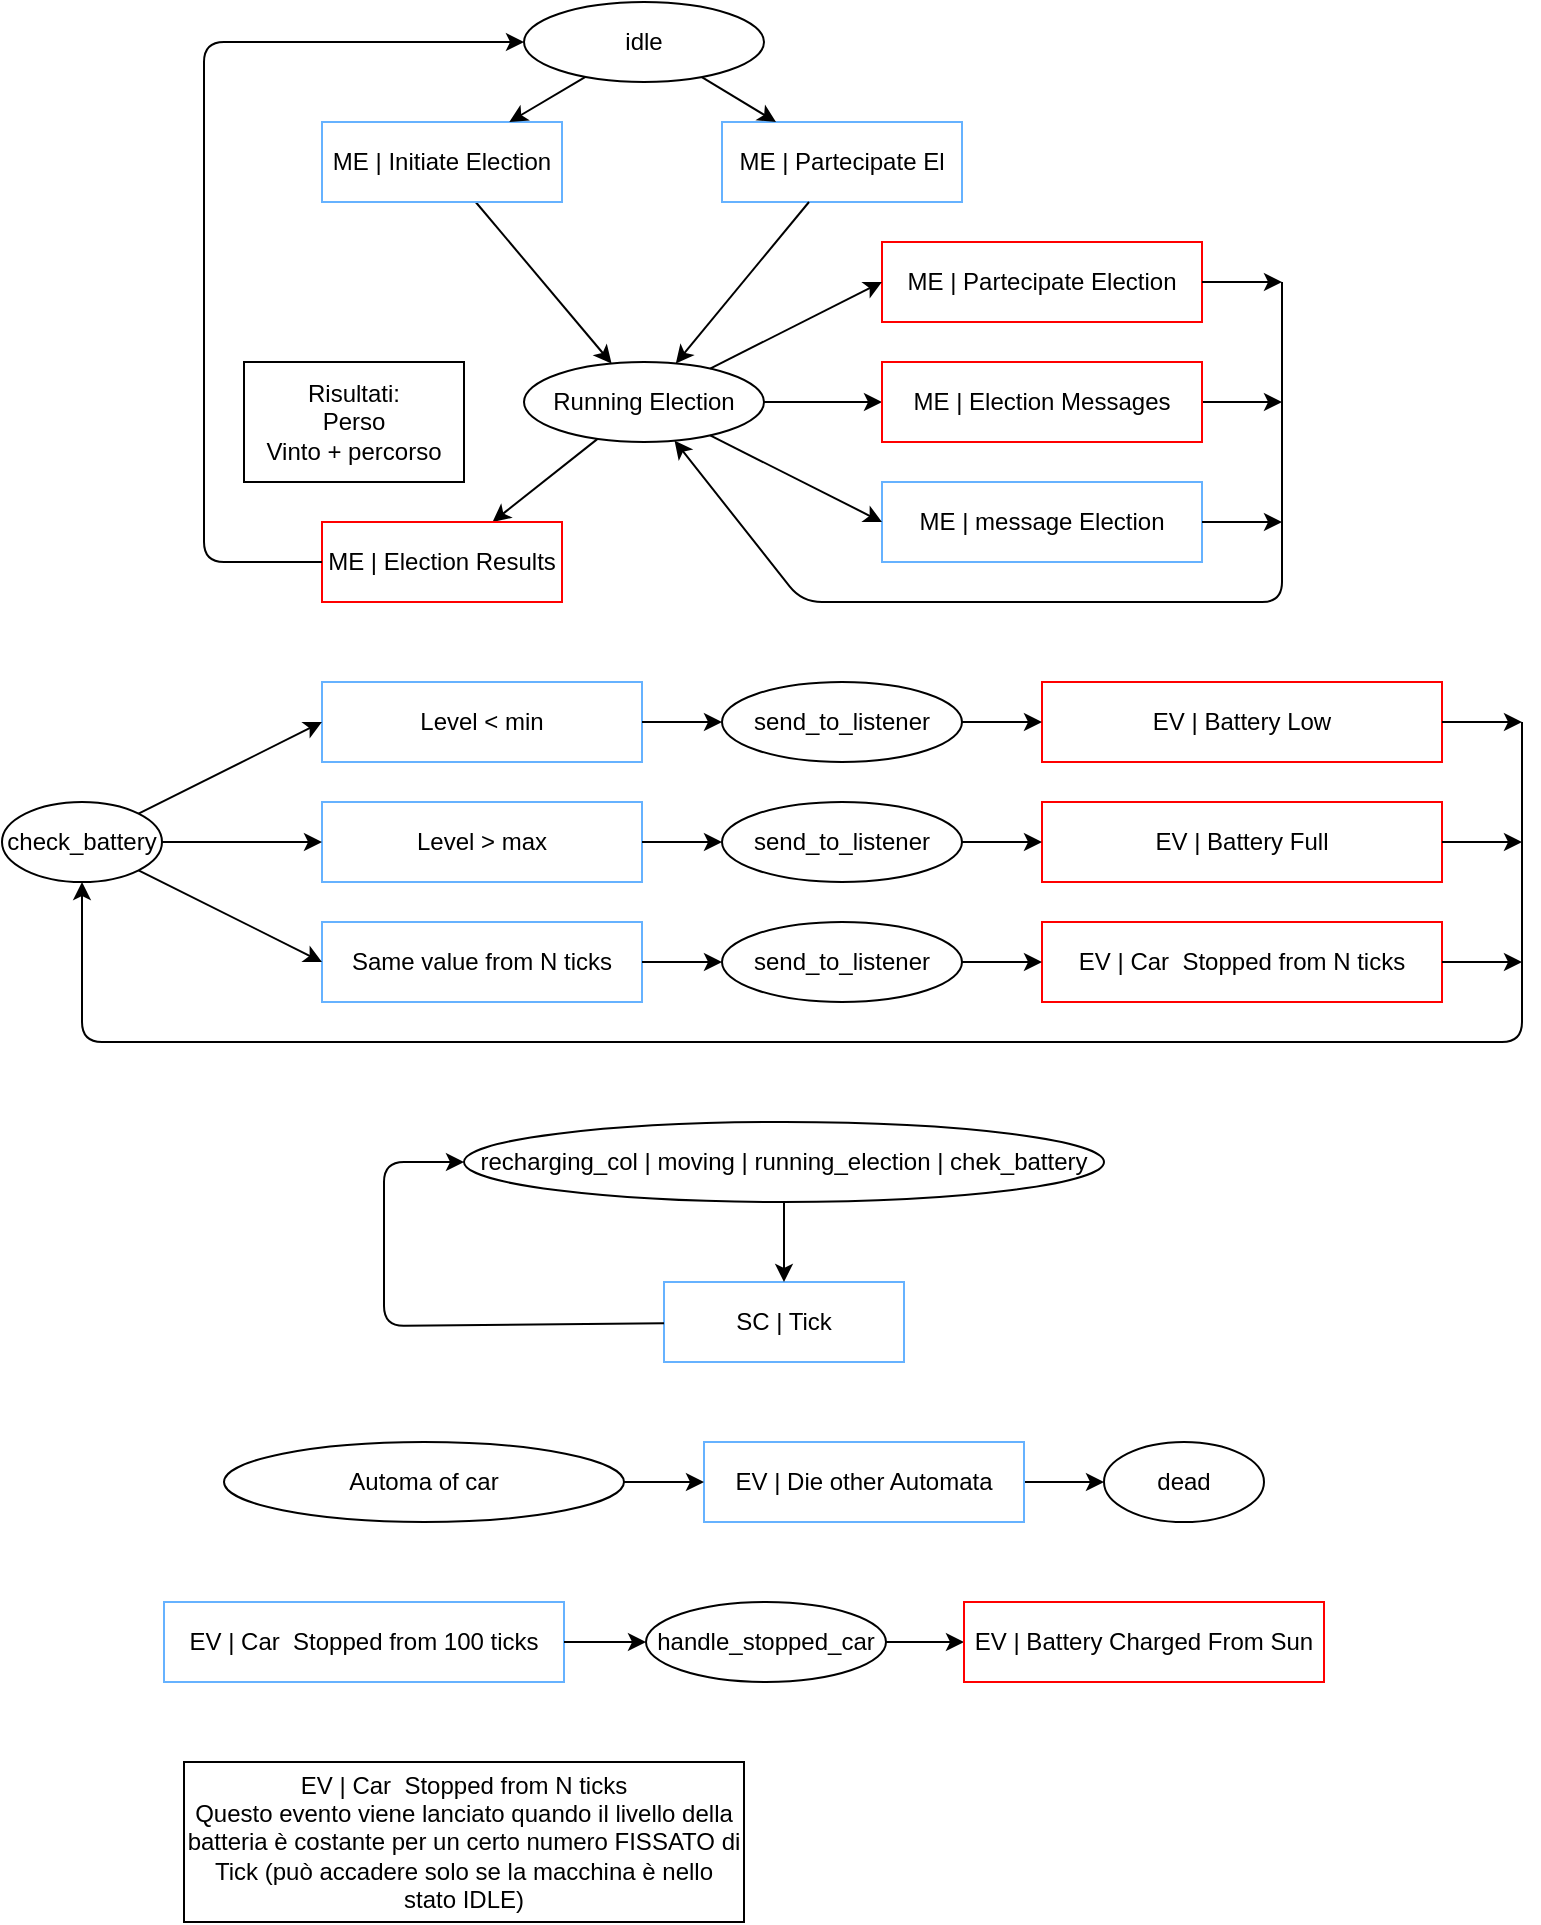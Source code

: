 <mxfile version="12.9.3" type="device"><diagram id="Q76gkfe5rdH9nl_zWCTk" name="Page-1"><mxGraphModel dx="846" dy="2136" grid="1" gridSize="10" guides="1" tooltips="1" connect="1" arrows="1" fold="1" page="1" pageScale="1" pageWidth="827" pageHeight="1169" math="0" shadow="0"><root><mxCell id="0"/><mxCell id="1" parent="0"/><mxCell id="P9HKygPTsRROLFYi30c3-61" value="EV | Battery Low" style="rounded=0;whiteSpace=wrap;html=1;strokeColor=#FF0000;fillColor=none;" parent="1" vertex="1"><mxGeometry x="1390" y="-780" width="200" height="40" as="geometry"/></mxCell><mxCell id="P9HKygPTsRROLFYi30c3-62" value="EV | Battery Full" style="rounded=0;whiteSpace=wrap;html=1;strokeColor=#FF0000;fillColor=none;" parent="1" vertex="1"><mxGeometry x="1390" y="-720" width="200" height="40" as="geometry"/></mxCell><mxCell id="P9HKygPTsRROLFYi30c3-63" value="check_battery" style="ellipse;whiteSpace=wrap;html=1;strokeColor=#000000;" parent="1" vertex="1"><mxGeometry x="870" y="-720" width="80" height="40" as="geometry"/></mxCell><mxCell id="P9HKygPTsRROLFYi30c3-64" value="EV | Car&amp;nbsp; Stopped from N ticks" style="rounded=0;whiteSpace=wrap;html=1;strokeColor=#FF0000;fillColor=none;" parent="1" vertex="1"><mxGeometry x="1390" y="-660" width="200" height="40" as="geometry"/></mxCell><mxCell id="P9HKygPTsRROLFYi30c3-65" value="Same value from N ticks" style="rounded=0;whiteSpace=wrap;html=1;strokeColor=#66B2FF;fillColor=none;" parent="1" vertex="1"><mxGeometry x="1030" y="-660" width="160" height="40" as="geometry"/></mxCell><mxCell id="P9HKygPTsRROLFYi30c3-66" value="Level &amp;gt; max" style="rounded=0;whiteSpace=wrap;html=1;strokeColor=#66B2FF;fillColor=none;" parent="1" vertex="1"><mxGeometry x="1030" y="-720" width="160" height="40" as="geometry"/></mxCell><mxCell id="P9HKygPTsRROLFYi30c3-67" value="Level &amp;lt; min" style="rounded=0;whiteSpace=wrap;html=1;strokeColor=#66B2FF;fillColor=none;" parent="1" vertex="1"><mxGeometry x="1030" y="-780" width="160" height="40" as="geometry"/></mxCell><mxCell id="P9HKygPTsRROLFYi30c3-68" value="send_to_listener" style="ellipse;whiteSpace=wrap;html=1;" parent="1" vertex="1"><mxGeometry x="1230" y="-780" width="120" height="40" as="geometry"/></mxCell><mxCell id="P9HKygPTsRROLFYi30c3-69" value="send_to_listener" style="ellipse;whiteSpace=wrap;html=1;" parent="1" vertex="1"><mxGeometry x="1230" y="-720" width="120" height="40" as="geometry"/></mxCell><mxCell id="P9HKygPTsRROLFYi30c3-70" value="send_to_listener" style="ellipse;whiteSpace=wrap;html=1;" parent="1" vertex="1"><mxGeometry x="1230" y="-660" width="120" height="40" as="geometry"/></mxCell><mxCell id="P9HKygPTsRROLFYi30c3-71" value="" style="endArrow=classic;html=1;entryX=0;entryY=0.5;entryDx=0;entryDy=0;" parent="1" source="P9HKygPTsRROLFYi30c3-63" target="P9HKygPTsRROLFYi30c3-67" edge="1"><mxGeometry width="50" height="50" relative="1" as="geometry"><mxPoint x="940" y="-710" as="sourcePoint"/><mxPoint x="990" y="-760" as="targetPoint"/></mxGeometry></mxCell><mxCell id="P9HKygPTsRROLFYi30c3-72" value="" style="endArrow=classic;html=1;entryX=0;entryY=0.5;entryDx=0;entryDy=0;" parent="1" source="P9HKygPTsRROLFYi30c3-63" target="P9HKygPTsRROLFYi30c3-66" edge="1"><mxGeometry width="50" height="50" relative="1" as="geometry"><mxPoint x="970" y="-660" as="sourcePoint"/><mxPoint x="1020" y="-710" as="targetPoint"/></mxGeometry></mxCell><mxCell id="P9HKygPTsRROLFYi30c3-73" value="" style="endArrow=classic;html=1;entryX=0;entryY=0.5;entryDx=0;entryDy=0;" parent="1" source="P9HKygPTsRROLFYi30c3-63" target="P9HKygPTsRROLFYi30c3-65" edge="1"><mxGeometry width="50" height="50" relative="1" as="geometry"><mxPoint x="1000" y="-600" as="sourcePoint"/><mxPoint x="1050" y="-650" as="targetPoint"/></mxGeometry></mxCell><mxCell id="P9HKygPTsRROLFYi30c3-74" value="" style="endArrow=classic;html=1;exitX=1;exitY=0.5;exitDx=0;exitDy=0;" parent="1" source="P9HKygPTsRROLFYi30c3-67" target="P9HKygPTsRROLFYi30c3-68" edge="1"><mxGeometry width="50" height="50" relative="1" as="geometry"><mxPoint x="1220" y="-790" as="sourcePoint"/><mxPoint x="1270" y="-840" as="targetPoint"/></mxGeometry></mxCell><mxCell id="P9HKygPTsRROLFYi30c3-75" value="" style="endArrow=classic;html=1;entryX=0;entryY=0.5;entryDx=0;entryDy=0;" parent="1" source="P9HKygPTsRROLFYi30c3-65" target="P9HKygPTsRROLFYi30c3-70" edge="1"><mxGeometry width="50" height="50" relative="1" as="geometry"><mxPoint x="1200" y="-550" as="sourcePoint"/><mxPoint x="1250" y="-600" as="targetPoint"/></mxGeometry></mxCell><mxCell id="P9HKygPTsRROLFYi30c3-76" value="" style="endArrow=classic;html=1;entryX=0;entryY=0.5;entryDx=0;entryDy=0;" parent="1" source="P9HKygPTsRROLFYi30c3-66" target="P9HKygPTsRROLFYi30c3-69" edge="1"><mxGeometry width="50" height="50" relative="1" as="geometry"><mxPoint x="1210" y="-520" as="sourcePoint"/><mxPoint x="1260" y="-570" as="targetPoint"/></mxGeometry></mxCell><mxCell id="P9HKygPTsRROLFYi30c3-77" value="" style="endArrow=classic;html=1;entryX=0;entryY=0.5;entryDx=0;entryDy=0;" parent="1" source="P9HKygPTsRROLFYi30c3-69" target="P9HKygPTsRROLFYi30c3-62" edge="1"><mxGeometry width="50" height="50" relative="1" as="geometry"><mxPoint x="1340" y="-640" as="sourcePoint"/><mxPoint x="1390" y="-690" as="targetPoint"/></mxGeometry></mxCell><mxCell id="P9HKygPTsRROLFYi30c3-78" value="" style="endArrow=classic;html=1;entryX=0;entryY=0.5;entryDx=0;entryDy=0;" parent="1" source="P9HKygPTsRROLFYi30c3-70" target="P9HKygPTsRROLFYi30c3-64" edge="1"><mxGeometry width="50" height="50" relative="1" as="geometry"><mxPoint x="1360" y="-650" as="sourcePoint"/><mxPoint x="1410" y="-700" as="targetPoint"/></mxGeometry></mxCell><mxCell id="P9HKygPTsRROLFYi30c3-79" value="" style="endArrow=classic;html=1;entryX=0;entryY=0.5;entryDx=0;entryDy=0;" parent="1" source="P9HKygPTsRROLFYi30c3-68" target="P9HKygPTsRROLFYi30c3-61" edge="1"><mxGeometry width="50" height="50" relative="1" as="geometry"><mxPoint x="1330" y="-790" as="sourcePoint"/><mxPoint x="1380" y="-840" as="targetPoint"/></mxGeometry></mxCell><mxCell id="P9HKygPTsRROLFYi30c3-80" value="" style="endArrow=classic;html=1;" parent="1" target="P9HKygPTsRROLFYi30c3-63" edge="1"><mxGeometry width="50" height="50" relative="1" as="geometry"><mxPoint x="1630" y="-760" as="sourcePoint"/><mxPoint x="1630" y="-520" as="targetPoint"/><Array as="points"><mxPoint x="1630" y="-600"/><mxPoint x="910" y="-600"/></Array></mxGeometry></mxCell><mxCell id="P9HKygPTsRROLFYi30c3-81" value="" style="endArrow=classic;html=1;exitX=1;exitY=0.5;exitDx=0;exitDy=0;" parent="1" source="P9HKygPTsRROLFYi30c3-61" edge="1"><mxGeometry width="50" height="50" relative="1" as="geometry"><mxPoint x="1610" y="-710" as="sourcePoint"/><mxPoint x="1630" y="-760" as="targetPoint"/></mxGeometry></mxCell><mxCell id="P9HKygPTsRROLFYi30c3-82" value="" style="endArrow=classic;html=1;exitX=1;exitY=0.5;exitDx=0;exitDy=0;" parent="1" source="P9HKygPTsRROLFYi30c3-62" edge="1"><mxGeometry width="50" height="50" relative="1" as="geometry"><mxPoint x="1650" y="-660" as="sourcePoint"/><mxPoint x="1630" y="-700" as="targetPoint"/></mxGeometry></mxCell><mxCell id="P9HKygPTsRROLFYi30c3-83" value="" style="endArrow=classic;html=1;exitX=1;exitY=0.5;exitDx=0;exitDy=0;" parent="1" source="P9HKygPTsRROLFYi30c3-64" edge="1"><mxGeometry width="50" height="50" relative="1" as="geometry"><mxPoint x="1650" y="-630" as="sourcePoint"/><mxPoint x="1630" y="-640" as="targetPoint"/></mxGeometry></mxCell><mxCell id="P9HKygPTsRROLFYi30c3-84" value="Running Election" style="ellipse;whiteSpace=wrap;html=1;" parent="1" vertex="1"><mxGeometry x="1131" y="-940" width="120" height="40" as="geometry"/></mxCell><mxCell id="P9HKygPTsRROLFYi30c3-85" value="" style="endArrow=classic;html=1;" parent="1" source="P9HKygPTsRROLFYi30c3-86" target="P9HKygPTsRROLFYi30c3-84" edge="1"><mxGeometry width="50" height="50" relative="1" as="geometry"><mxPoint x="1447" y="-916.904" as="sourcePoint"/><mxPoint x="1447" y="-880" as="targetPoint"/><Array as="points"/></mxGeometry></mxCell><mxCell id="P9HKygPTsRROLFYi30c3-86" value="ME | Initiate Election" style="rounded=0;whiteSpace=wrap;html=1;strokeColor=#66B2FF;fillColor=none;" parent="1" vertex="1"><mxGeometry x="1030" y="-1060" width="120" height="40" as="geometry"/></mxCell><mxCell id="P9HKygPTsRROLFYi30c3-87" value="" style="endArrow=classic;html=1;" parent="1" source="P9HKygPTsRROLFYi30c3-84" target="P9HKygPTsRROLFYi30c3-88" edge="1"><mxGeometry width="50" height="50" relative="1" as="geometry"><mxPoint x="1467" y="-890" as="sourcePoint"/><mxPoint x="1152.833" y="-872" as="targetPoint"/></mxGeometry></mxCell><mxCell id="P9HKygPTsRROLFYi30c3-88" value="ME | Election Results" style="rounded=0;whiteSpace=wrap;html=1;strokeColor=#FF0000;" parent="1" vertex="1"><mxGeometry x="1030" y="-860" width="120" height="40" as="geometry"/></mxCell><mxCell id="P9HKygPTsRROLFYi30c3-89" value="idle" style="ellipse;whiteSpace=wrap;html=1;" parent="1" vertex="1"><mxGeometry x="1131" y="-1120" width="120" height="40" as="geometry"/></mxCell><mxCell id="P9HKygPTsRROLFYi30c3-90" value="" style="endArrow=classic;html=1;" parent="1" source="P9HKygPTsRROLFYi30c3-89" target="P9HKygPTsRROLFYi30c3-86" edge="1"><mxGeometry width="50" height="50" relative="1" as="geometry"><mxPoint x="1321" y="-1020" as="sourcePoint"/><mxPoint x="1371" y="-1070" as="targetPoint"/></mxGeometry></mxCell><mxCell id="P9HKygPTsRROLFYi30c3-91" value="" style="endArrow=classic;html=1;exitX=0;exitY=0.5;exitDx=0;exitDy=0;" parent="1" source="P9HKygPTsRROLFYi30c3-88" target="P9HKygPTsRROLFYi30c3-89" edge="1"><mxGeometry width="50" height="50" relative="1" as="geometry"><mxPoint x="1021" y="-910" as="sourcePoint"/><mxPoint x="1071" y="-960" as="targetPoint"/><Array as="points"><mxPoint x="971" y="-840"/><mxPoint x="971" y="-1100"/></Array></mxGeometry></mxCell><mxCell id="P9HKygPTsRROLFYi30c3-92" value="ME | Partecipate El" style="rounded=0;whiteSpace=wrap;html=1;strokeColor=#66B2FF;fillColor=none;" parent="1" vertex="1"><mxGeometry x="1230" y="-1060" width="120" height="40" as="geometry"/></mxCell><mxCell id="P9HKygPTsRROLFYi30c3-93" value="ME | Partecipate Election" style="rounded=0;whiteSpace=wrap;html=1;strokeColor=#FF0000;fillColor=none;" parent="1" vertex="1"><mxGeometry x="1310" y="-1000" width="160" height="40" as="geometry"/></mxCell><mxCell id="P9HKygPTsRROLFYi30c3-94" value="" style="endArrow=classic;html=1;" parent="1" source="P9HKygPTsRROLFYi30c3-89" target="P9HKygPTsRROLFYi30c3-92" edge="1"><mxGeometry width="50" height="50" relative="1" as="geometry"><mxPoint x="1371" y="-1065" as="sourcePoint"/><mxPoint x="1421" y="-1115" as="targetPoint"/></mxGeometry></mxCell><mxCell id="P9HKygPTsRROLFYi30c3-95" value="" style="endArrow=classic;html=1;" parent="1" source="P9HKygPTsRROLFYi30c3-92" target="P9HKygPTsRROLFYi30c3-84" edge="1"><mxGeometry width="50" height="50" relative="1" as="geometry"><mxPoint x="1292.064" y="-1000" as="sourcePoint"/><mxPoint x="1401" y="-965" as="targetPoint"/></mxGeometry></mxCell><mxCell id="P9HKygPTsRROLFYi30c3-97" value="ME | message Election" style="rounded=0;whiteSpace=wrap;html=1;strokeColor=#66B2FF;fillColor=none;" parent="1" vertex="1"><mxGeometry x="1310" y="-880" width="160" height="40" as="geometry"/></mxCell><mxCell id="P9HKygPTsRROLFYi30c3-98" value="" style="endArrow=classic;html=1;entryX=0;entryY=0.5;entryDx=0;entryDy=0;" parent="1" source="P9HKygPTsRROLFYi30c3-84" target="P9HKygPTsRROLFYi30c3-93" edge="1"><mxGeometry width="50" height="50" relative="1" as="geometry"><mxPoint x="1281" y="-890" as="sourcePoint"/><mxPoint x="1331" y="-940" as="targetPoint"/></mxGeometry></mxCell><mxCell id="P9HKygPTsRROLFYi30c3-99" value="" style="endArrow=classic;html=1;entryX=0;entryY=0.5;entryDx=0;entryDy=0;" parent="1" source="P9HKygPTsRROLFYi30c3-84" target="P9HKygPTsRROLFYi30c3-97" edge="1"><mxGeometry width="50" height="50" relative="1" as="geometry"><mxPoint x="1271" y="-870" as="sourcePoint"/><mxPoint x="1321" y="-920" as="targetPoint"/></mxGeometry></mxCell><mxCell id="P9HKygPTsRROLFYi30c3-100" value="" style="endArrow=classic;html=1;entryX=0;entryY=0.5;entryDx=0;entryDy=0;" parent="1" source="P9HKygPTsRROLFYi30c3-84" target="P9HKygPTsRROLFYi30c3-105" edge="1"><mxGeometry width="50" height="50" relative="1" as="geometry"><mxPoint x="1271" y="-840" as="sourcePoint"/><mxPoint x="1330" y="-905" as="targetPoint"/></mxGeometry></mxCell><mxCell id="P9HKygPTsRROLFYi30c3-101" value="" style="endArrow=classic;html=1;exitX=1;exitY=0.5;exitDx=0;exitDy=0;" parent="1" source="P9HKygPTsRROLFYi30c3-97" edge="1"><mxGeometry width="50" height="50" relative="1" as="geometry"><mxPoint x="1521" y="-920" as="sourcePoint"/><mxPoint x="1510" y="-860" as="targetPoint"/></mxGeometry></mxCell><mxCell id="P9HKygPTsRROLFYi30c3-102" value="" style="endArrow=classic;html=1;exitX=1;exitY=0.5;exitDx=0;exitDy=0;" parent="1" source="P9HKygPTsRROLFYi30c3-93" edge="1"><mxGeometry width="50" height="50" relative="1" as="geometry"><mxPoint x="1521" y="-960" as="sourcePoint"/><mxPoint x="1510" y="-980" as="targetPoint"/></mxGeometry></mxCell><mxCell id="P9HKygPTsRROLFYi30c3-103" value="" style="endArrow=classic;html=1;exitX=1;exitY=0.5;exitDx=0;exitDy=0;" parent="1" source="P9HKygPTsRROLFYi30c3-105" edge="1"><mxGeometry width="50" height="50" relative="1" as="geometry"><mxPoint x="1490" y="-925" as="sourcePoint"/><mxPoint x="1510" y="-920" as="targetPoint"/></mxGeometry></mxCell><mxCell id="P9HKygPTsRROLFYi30c3-104" value="" style="endArrow=classic;html=1;" parent="1" target="P9HKygPTsRROLFYi30c3-84" edge="1"><mxGeometry width="50" height="50" relative="1" as="geometry"><mxPoint x="1510" y="-980" as="sourcePoint"/><mxPoint x="1571" y="-840" as="targetPoint"/><Array as="points"><mxPoint x="1510" y="-820"/><mxPoint x="1270" y="-820"/></Array></mxGeometry></mxCell><mxCell id="P9HKygPTsRROLFYi30c3-105" value="ME | Election Messages" style="rounded=0;whiteSpace=wrap;html=1;strokeColor=#FF0000;fillColor=none;" parent="1" vertex="1"><mxGeometry x="1310" y="-940" width="160" height="40" as="geometry"/></mxCell><mxCell id="P9HKygPTsRROLFYi30c3-106" value="SC | Tick" style="rounded=0;whiteSpace=wrap;html=1;strokeColor=#66B2FF;fillColor=none;" parent="1" vertex="1"><mxGeometry x="1201" y="-480" width="120" height="40" as="geometry"/></mxCell><mxCell id="P9HKygPTsRROLFYi30c3-107" value="recharging_col | moving | running_election | chek_battery" style="ellipse;whiteSpace=wrap;html=1;" parent="1" vertex="1"><mxGeometry x="1101" y="-560" width="320" height="40" as="geometry"/></mxCell><mxCell id="P9HKygPTsRROLFYi30c3-108" value="" style="endArrow=classic;html=1;" parent="1" source="P9HKygPTsRROLFYi30c3-107" target="P9HKygPTsRROLFYi30c3-106" edge="1"><mxGeometry width="50" height="50" relative="1" as="geometry"><mxPoint x="1101" y="-455" as="sourcePoint"/><mxPoint x="1151" y="-505" as="targetPoint"/></mxGeometry></mxCell><mxCell id="P9HKygPTsRROLFYi30c3-109" value="" style="endArrow=classic;html=1;" parent="1" source="P9HKygPTsRROLFYi30c3-106" target="P9HKygPTsRROLFYi30c3-107" edge="1"><mxGeometry width="50" height="50" relative="1" as="geometry"><mxPoint x="901" y="-310" as="sourcePoint"/><mxPoint x="851" y="-395" as="targetPoint"/><Array as="points"><mxPoint x="1061" y="-458"/><mxPoint x="1061" y="-540"/></Array></mxGeometry></mxCell><mxCell id="P9HKygPTsRROLFYi30c3-110" value="dead" style="ellipse;whiteSpace=wrap;html=1;" parent="1" vertex="1"><mxGeometry x="1421" y="-400" width="80" height="40" as="geometry"/></mxCell><mxCell id="P9HKygPTsRROLFYi30c3-111" value="" style="endArrow=classic;html=1;" parent="1" source="P9HKygPTsRROLFYi30c3-112" target="P9HKygPTsRROLFYi30c3-110" edge="1"><mxGeometry width="50" height="50" relative="1" as="geometry"><mxPoint x="944" y="-342.5" as="sourcePoint"/><mxPoint x="994" y="-392.5" as="targetPoint"/></mxGeometry></mxCell><mxCell id="P9HKygPTsRROLFYi30c3-112" value="EV | Die other Automata" style="rounded=0;whiteSpace=wrap;html=1;fillColor=none;strokeColor=#66B2FF;" parent="1" vertex="1"><mxGeometry x="1221" y="-400" width="160" height="40" as="geometry"/></mxCell><mxCell id="P9HKygPTsRROLFYi30c3-113" value="Automa of car" style="ellipse;whiteSpace=wrap;html=1;" parent="1" vertex="1"><mxGeometry x="981" y="-400" width="200" height="40" as="geometry"/></mxCell><mxCell id="P9HKygPTsRROLFYi30c3-114" value="" style="endArrow=classic;html=1;" parent="1" source="P9HKygPTsRROLFYi30c3-113" target="P9HKygPTsRROLFYi30c3-112" edge="1"><mxGeometry width="50" height="50" relative="1" as="geometry"><mxPoint x="1197.5" y="-319.5" as="sourcePoint"/><mxPoint x="1247.5" y="-369.5" as="targetPoint"/></mxGeometry></mxCell><mxCell id="_xVnJQwbU4WO8qQhzFjM-2" value="handle_stopped_car" style="ellipse;whiteSpace=wrap;html=1;" vertex="1" parent="1"><mxGeometry x="1192" y="-320" width="120" height="40" as="geometry"/></mxCell><mxCell id="_xVnJQwbU4WO8qQhzFjM-3" value="" style="endArrow=classic;html=1;" edge="1" parent="1" source="_xVnJQwbU4WO8qQhzFjM-2" target="_xVnJQwbU4WO8qQhzFjM-4"><mxGeometry width="50" height="50" relative="1" as="geometry"><mxPoint x="1559.75" y="-195" as="sourcePoint"/><mxPoint x="1539.75" y="-245" as="targetPoint"/></mxGeometry></mxCell><mxCell id="_xVnJQwbU4WO8qQhzFjM-4" value="EV | Battery Charged From Sun" style="rounded=0;whiteSpace=wrap;html=1;strokeColor=#FF0000;fillColor=none;" vertex="1" parent="1"><mxGeometry x="1351" y="-320" width="180" height="40" as="geometry"/></mxCell><mxCell id="_xVnJQwbU4WO8qQhzFjM-5" value="EV | Car&amp;nbsp; Stopped from 100 ticks" style="rounded=0;whiteSpace=wrap;html=1;strokeColor=#66B2FF;fillColor=none;" vertex="1" parent="1"><mxGeometry x="951" y="-320" width="200" height="40" as="geometry"/></mxCell><mxCell id="_xVnJQwbU4WO8qQhzFjM-6" value="" style="endArrow=classic;html=1;" edge="1" parent="1" source="_xVnJQwbU4WO8qQhzFjM-5" target="_xVnJQwbU4WO8qQhzFjM-2"><mxGeometry width="50" height="50" relative="1" as="geometry"><mxPoint x="1319.75" y="-245" as="sourcePoint"/><mxPoint x="1369.75" y="-295" as="targetPoint"/></mxGeometry></mxCell><mxCell id="_xVnJQwbU4WO8qQhzFjM-9" value="&lt;span style=&quot;white-space: normal&quot;&gt;EV | Car&amp;nbsp; Stopped from N ticks&lt;/span&gt;&lt;br style=&quot;text-align: left ; white-space: normal&quot;&gt;&lt;span style=&quot;text-align: left ; white-space: normal&quot;&gt;Questo evento viene lanciato quando il livello della batteria è costante per un certo numero FISSATO di Tick (può accadere solo se la macchina è nello stato IDLE)&lt;/span&gt;" style="rounded=0;whiteSpace=wrap;html=1;" vertex="1" parent="1"><mxGeometry x="961" y="-240" width="280" height="80" as="geometry"/></mxCell><mxCell id="_xVnJQwbU4WO8qQhzFjM-10" value="&lt;span style=&quot;text-align: left ; white-space: normal&quot;&gt;Risultati:&lt;/span&gt;&lt;br style=&quot;text-align: left ; white-space: normal&quot;&gt;&lt;span style=&quot;text-align: left ; white-space: normal&quot;&gt;Perso&lt;/span&gt;&lt;br style=&quot;text-align: left ; white-space: normal&quot;&gt;&lt;span style=&quot;text-align: left ; white-space: normal&quot;&gt;Vinto + percorso&lt;/span&gt;" style="rounded=0;whiteSpace=wrap;html=1;" vertex="1" parent="1"><mxGeometry x="991" y="-940" width="110" height="60" as="geometry"/></mxCell></root></mxGraphModel></diagram></mxfile>